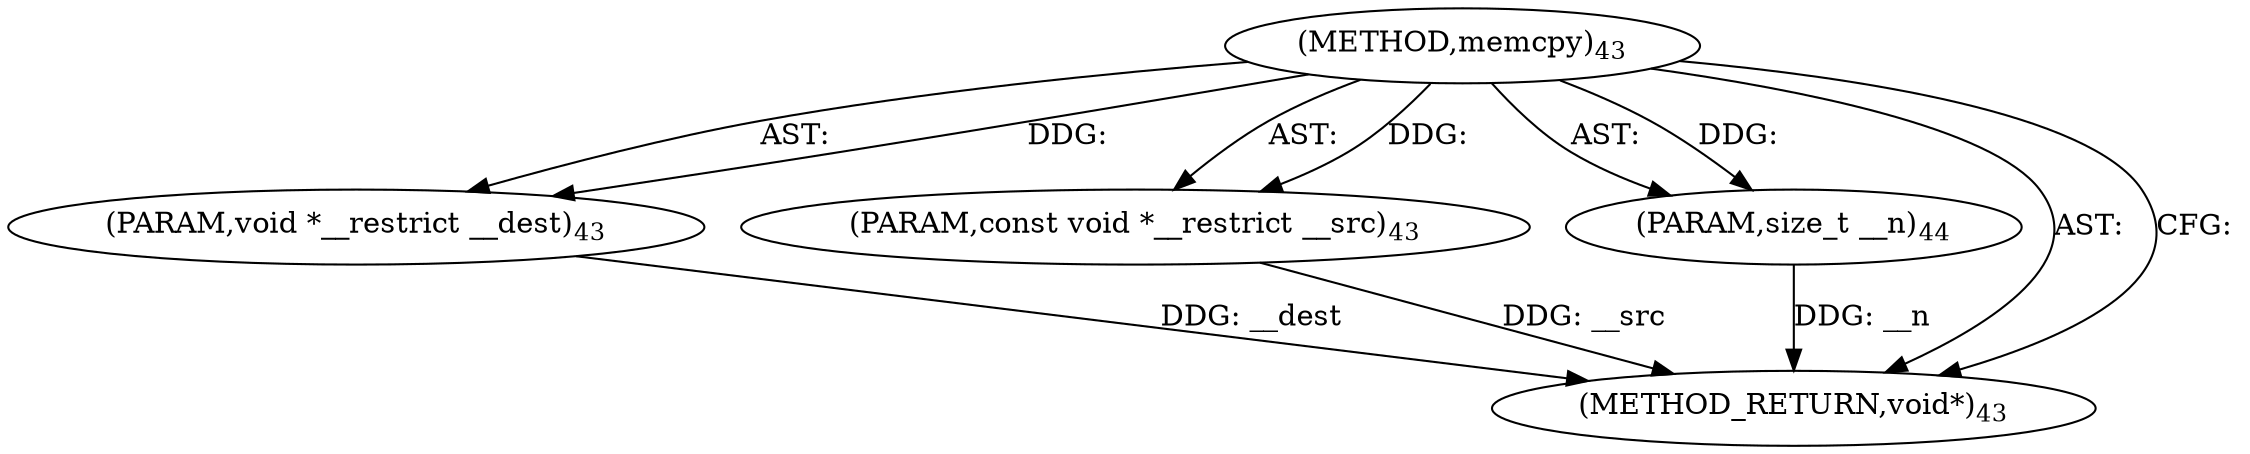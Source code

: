 digraph "memcpy" {  
"98740" [label = <(METHOD,memcpy)<SUB>43</SUB>> ]
"98741" [label = <(PARAM,void *__restrict __dest)<SUB>43</SUB>> ]
"98742" [label = <(PARAM,const void *__restrict __src)<SUB>43</SUB>> ]
"98743" [label = <(PARAM,size_t __n)<SUB>44</SUB>> ]
"98744" [label = <(METHOD_RETURN,void*)<SUB>43</SUB>> ]
  "98740" -> "98741"  [ label = "AST: "] 
  "98740" -> "98742"  [ label = "AST: "] 
  "98740" -> "98743"  [ label = "AST: "] 
  "98740" -> "98744"  [ label = "AST: "] 
  "98740" -> "98744"  [ label = "CFG: "] 
  "98741" -> "98744"  [ label = "DDG: __dest"] 
  "98742" -> "98744"  [ label = "DDG: __src"] 
  "98743" -> "98744"  [ label = "DDG: __n"] 
  "98740" -> "98741"  [ label = "DDG: "] 
  "98740" -> "98742"  [ label = "DDG: "] 
  "98740" -> "98743"  [ label = "DDG: "] 
}
